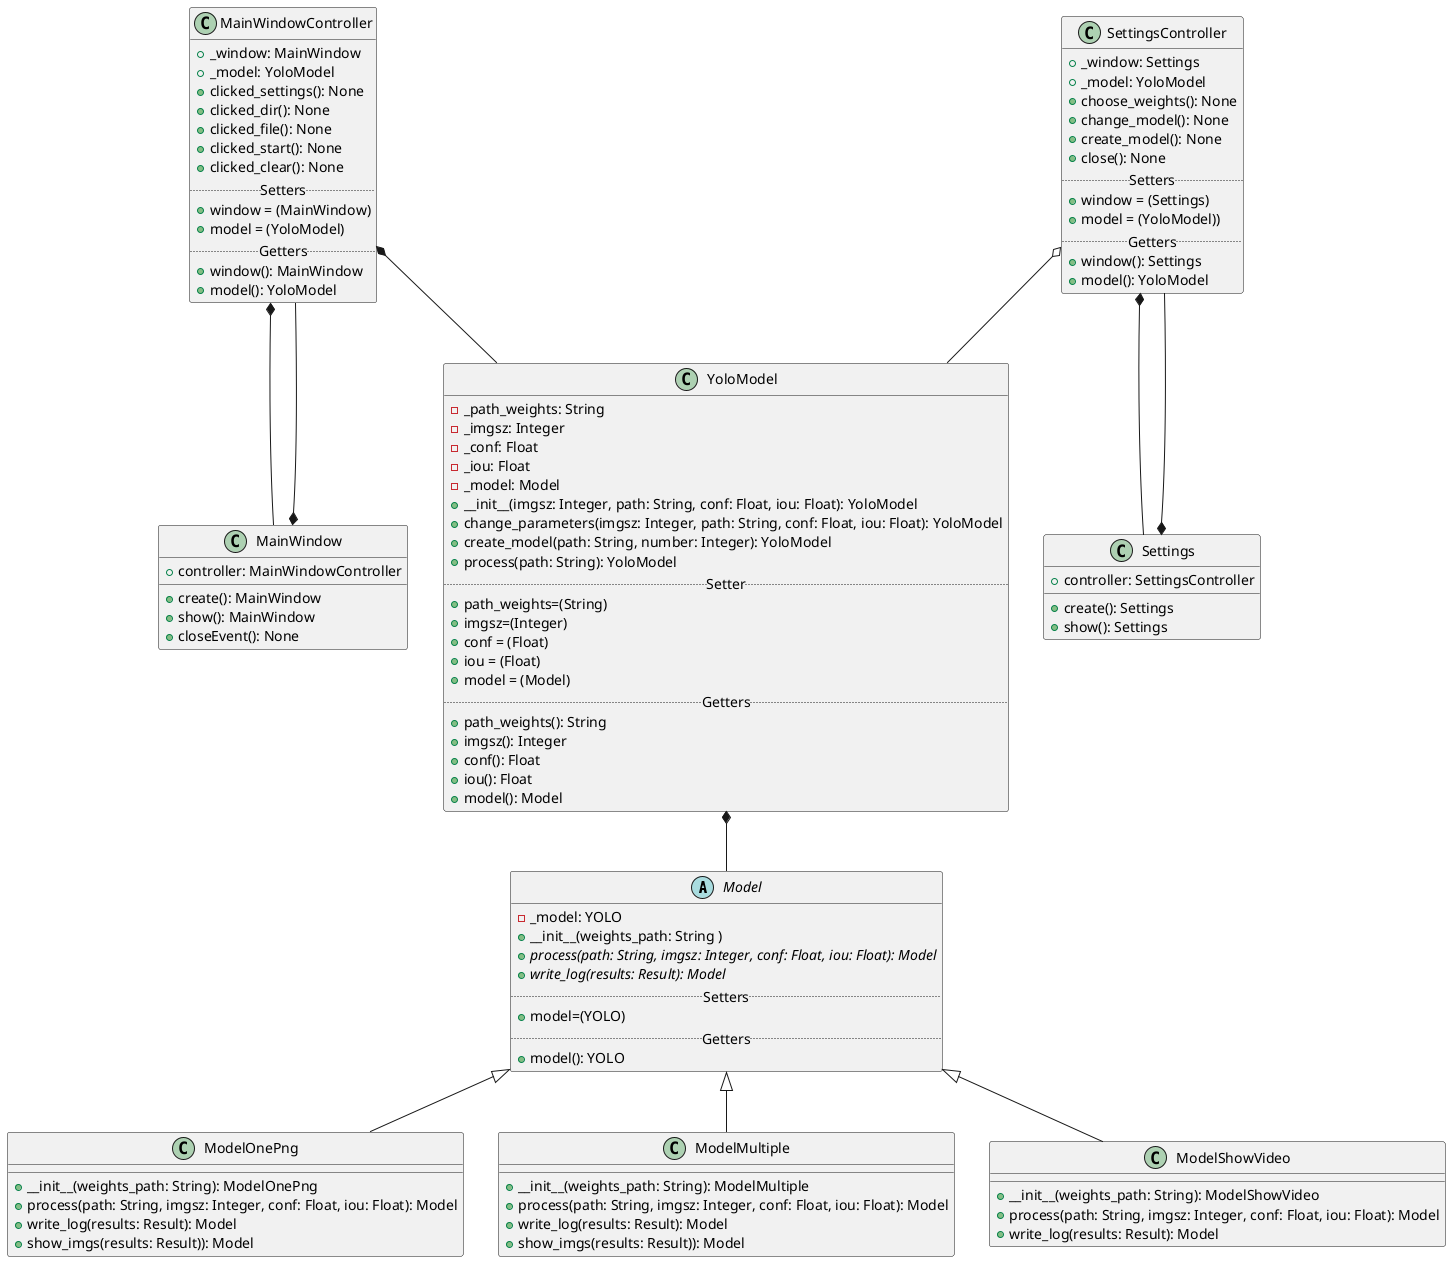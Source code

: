 @startuml
'https://plantuml.com/class-diagram

abstract class Model{
    - _model: YOLO
    + __init__(weights_path: String )
    + {abstract} process(path: String, imgsz: Integer, conf: Float, iou: Float): Model
    + {abstract} write_log(results: Result): Model
    ..Setters..
    + model=(YOLO)
    ..Getters..
    + model(): YOLO
}

class ModelOnePng{
    + __init__(weights_path: String): ModelOnePng
    + process(path: String, imgsz: Integer, conf: Float, iou: Float): Model
    + write_log(results: Result): Model
    + show_imgs(results: Result)): Model
}
class ModelMultiple{
    + __init__(weights_path: String): ModelMultiple
    + process(path: String, imgsz: Integer, conf: Float, iou: Float): Model
    + write_log(results: Result): Model
    + show_imgs(results: Result)): Model
}
class ModelShowVideo{
    + __init__(weights_path: String): ModelShowVideo
    + process(path: String, imgsz: Integer, conf: Float, iou: Float): Model
    + write_log(results: Result): Model
}

class YoloModel {
- _path_weights: String
- _imgsz: Integer
- _conf: Float
- _iou: Float
- _model: Model
+ __init__(imgsz: Integer, path: String, conf: Float, iou: Float): YoloModel
+ change_parameters(imgsz: Integer, path: String, conf: Float, iou: Float): YoloModel
+ create_model(path: String, number: Integer): YoloModel
+ process(path: String): YoloModel
..Setter..
+ path_weights=(String)
+ imgsz=(Integer)
+ conf = (Float)
+ iou = (Float)
+ model = (Model)
..Getters..
+ path_weights(): String
+ imgsz(): Integer
+ conf(): Float
+ iou(): Float
+ model(): Model
}

class Settings{
+ controller: SettingsController
+ create(): Settings
+ show(): Settings
}
class MainWindow{
+ controller: MainWindowController
+ create(): MainWindow
+ show(): MainWindow
+ closeEvent(): None
}
class MainWindowController{
+ _window: MainWindow
+ _model: YoloModel
+ clicked_settings(): None
+ clicked_dir(): None
+ clicked_file(): None
+ clicked_start(): None
+ clicked_clear(): None
..Setters..
+ window = (MainWindow)
+ model = (YoloModel)
..Getters..
+ window(): MainWindow
+ model(): YoloModel
}
class SettingsController{
+ _window: Settings
+ _model: YoloModel
+ choose_weights(): None
+ change_model(): None
+ create_model(): None
+ close(): None
..Setters..
+ window = (Settings)
+ model = (YoloModel))
..Getters..
+ window(): Settings
+ model(): YoloModel
}

Model <|-- ModelOnePng
Model <|-- ModelMultiple
Model <|-- ModelShowVideo

YoloModel *-- Model

MainWindow *-- MainWindowController
MainWindowController *-- MainWindow

Settings *-- SettingsController
SettingsController *-- Settings
SettingsController o-- YoloModel

MainWindowController *-- YoloModel

@enduml